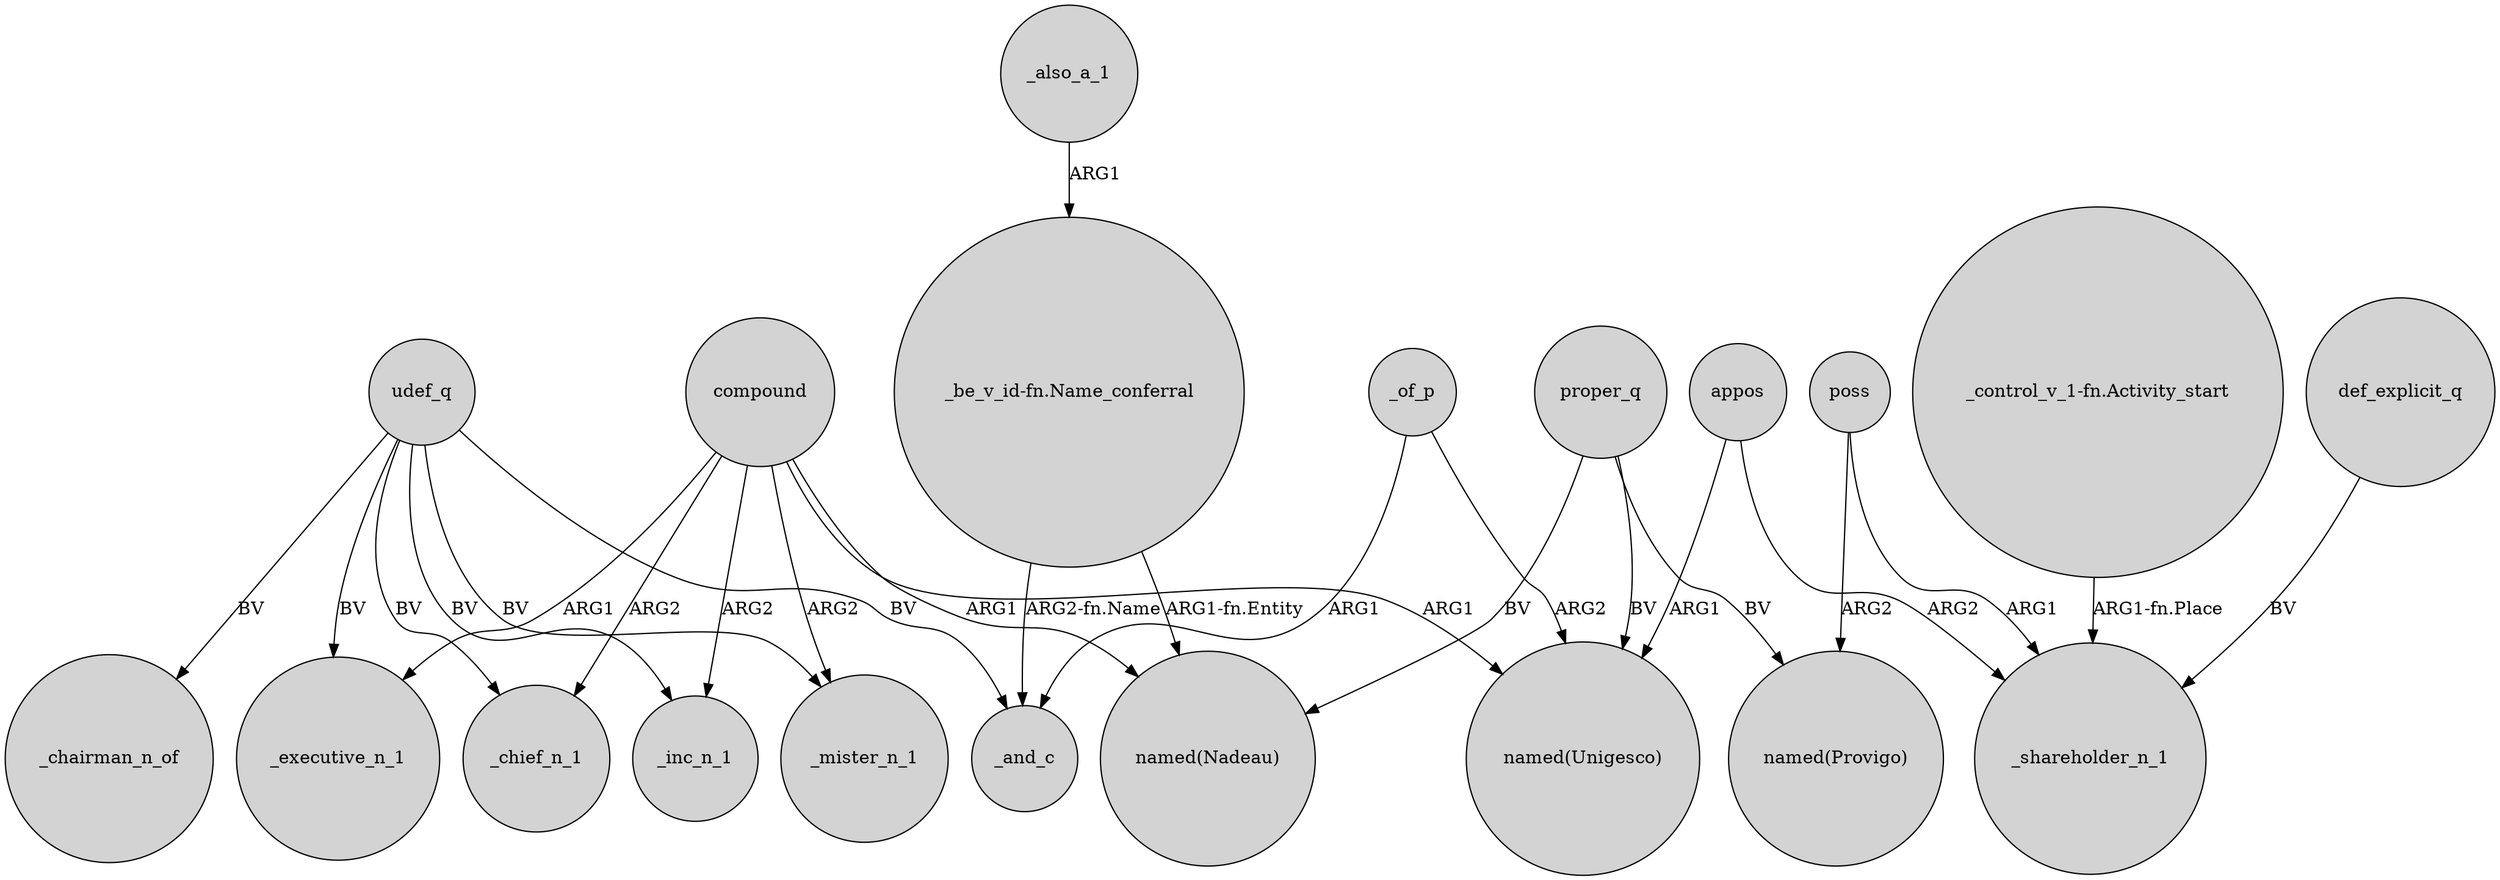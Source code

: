 digraph {
	node [shape=circle style=filled]
	"_be_v_id-fn.Name_conferral" -> "named(Nadeau)" [label="ARG1-fn.Entity"]
	compound -> _mister_n_1 [label=ARG2]
	compound -> _chief_n_1 [label=ARG2]
	compound -> "named(Nadeau)" [label=ARG1]
	"_control_v_1-fn.Activity_start" -> _shareholder_n_1 [label="ARG1-fn.Place"]
	udef_q -> _chairman_n_of [label=BV]
	udef_q -> _chief_n_1 [label=BV]
	udef_q -> _and_c [label=BV]
	udef_q -> _mister_n_1 [label=BV]
	appos -> _shareholder_n_1 [label=ARG2]
	proper_q -> "named(Unigesco)" [label=BV]
	_of_p -> _and_c [label=ARG1]
	udef_q -> _inc_n_1 [label=BV]
	udef_q -> _executive_n_1 [label=BV]
	compound -> _inc_n_1 [label=ARG2]
	def_explicit_q -> _shareholder_n_1 [label=BV]
	poss -> _shareholder_n_1 [label=ARG1]
	appos -> "named(Unigesco)" [label=ARG1]
	proper_q -> "named(Provigo)" [label=BV]
	_of_p -> "named(Unigesco)" [label=ARG2]
	compound -> _executive_n_1 [label=ARG1]
	compound -> "named(Unigesco)" [label=ARG1]
	_also_a_1 -> "_be_v_id-fn.Name_conferral" [label=ARG1]
	proper_q -> "named(Nadeau)" [label=BV]
	poss -> "named(Provigo)" [label=ARG2]
	"_be_v_id-fn.Name_conferral" -> _and_c [label="ARG2-fn.Name"]
}
